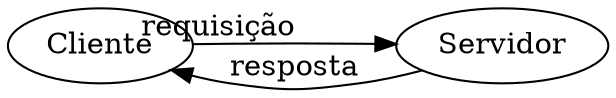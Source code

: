 digraph D {
    rankdir=LR;

    front [label="Cliente"];
    back [label="Servidor"];

    front -> back [xlabel="requisição"];
    back -> front [label="resposta"];
}

